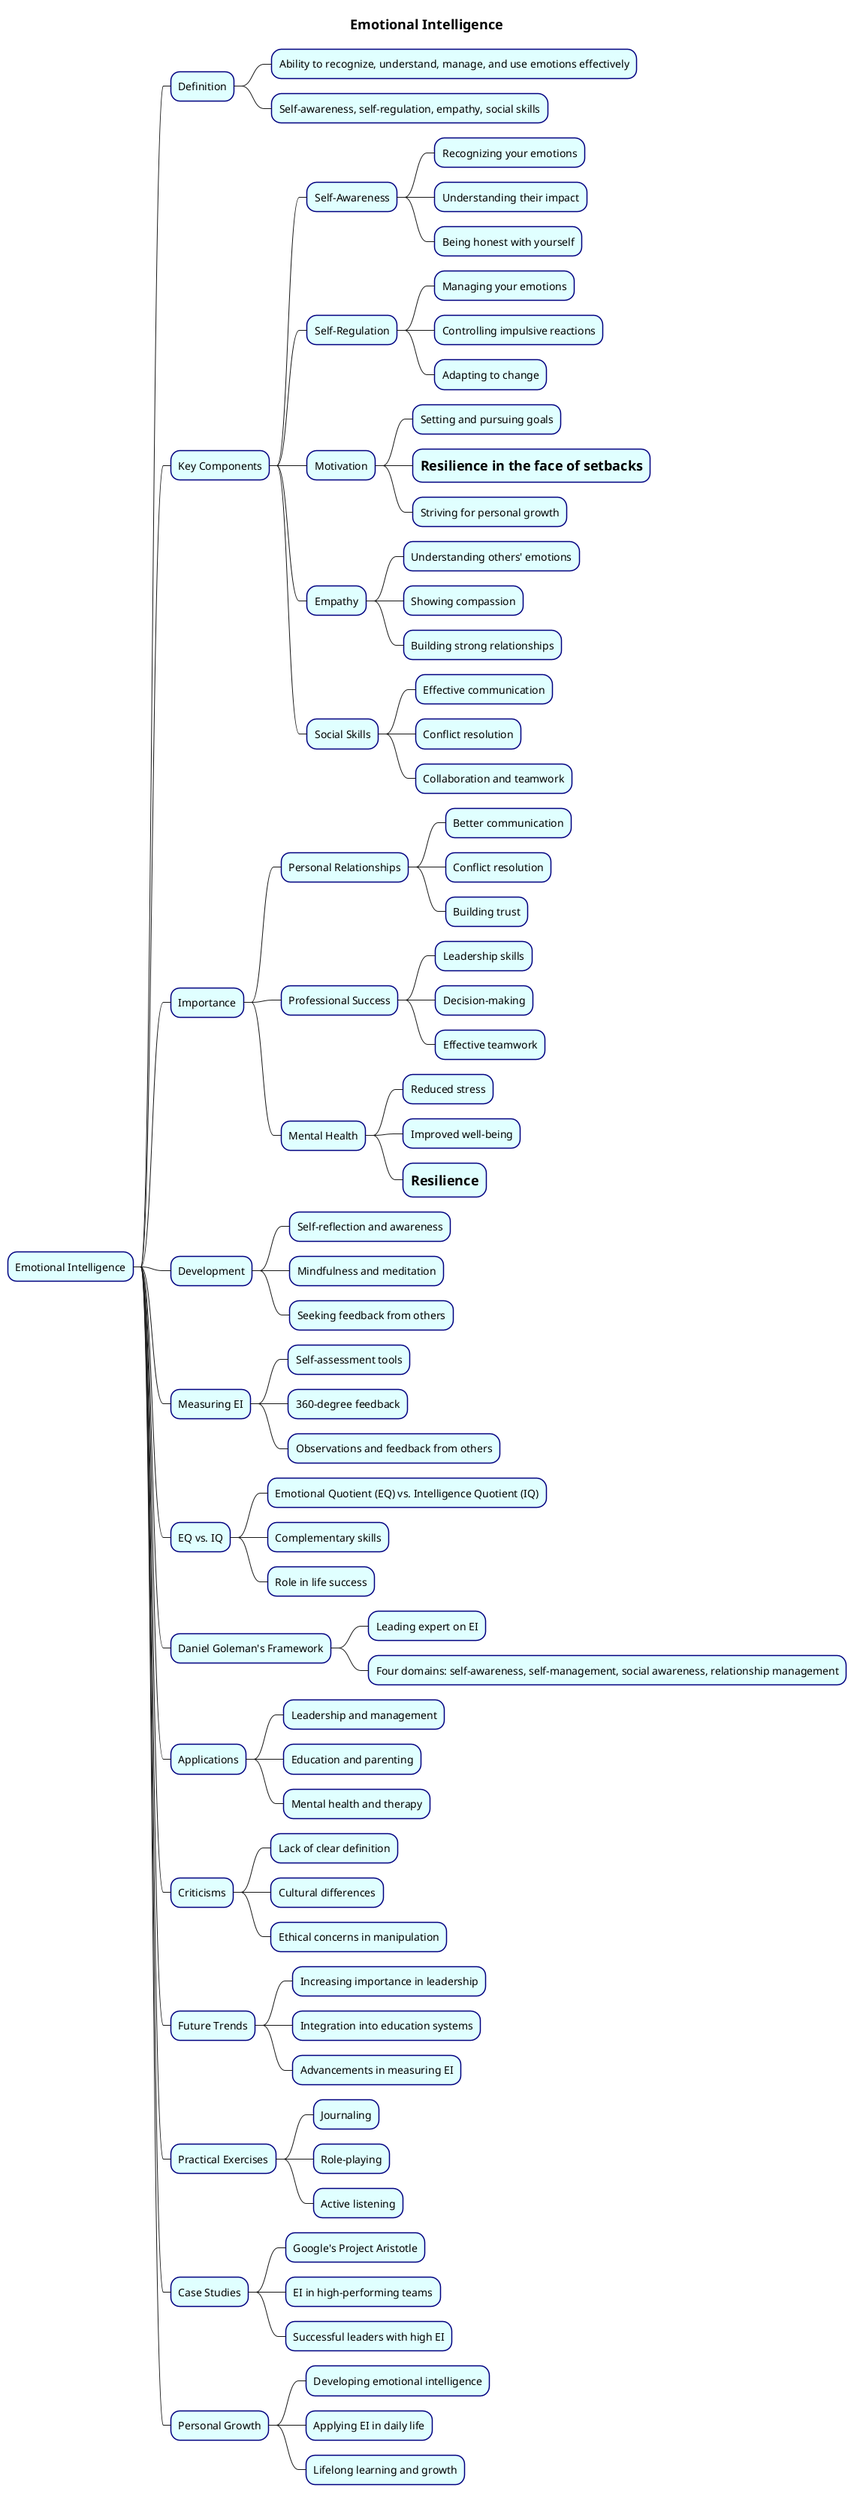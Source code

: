 @startmindmap
title =Emotional Intelligence

skinparam node {
    BackgroundColor LightCyan
    BorderColor Navy
}

* Emotional Intelligence
** Definition
*** Ability to recognize, understand, manage, and use emotions effectively
*** Self-awareness, self-regulation, empathy, social skills

** Key Components
*** Self-Awareness
**** Recognizing your emotions
**** Understanding their impact
**** Being honest with yourself

*** Self-Regulation
**** Managing your emotions
**** Controlling impulsive reactions
**** Adapting to change

*** Motivation
**** Setting and pursuing goals
**** =Resilience in the face of setbacks
**** Striving for personal growth

*** Empathy
**** Understanding others' emotions
**** Showing compassion
**** Building strong relationships

*** Social Skills
**** Effective communication
**** Conflict resolution
**** Collaboration and teamwork

** Importance
*** Personal Relationships
**** Better communication
**** Conflict resolution
**** Building trust

*** Professional Success
**** Leadership skills
**** Decision-making
**** Effective teamwork

*** Mental Health
**** Reduced stress
**** Improved well-being
**** =Resilience

** Development
*** Self-reflection and awareness
*** Mindfulness and meditation
*** Seeking feedback from others

** Measuring EI
*** Self-assessment tools
*** 360-degree feedback
*** Observations and feedback from others

** EQ vs. IQ
*** Emotional Quotient (EQ) vs. Intelligence Quotient (IQ)
*** Complementary skills
*** Role in life success

** Daniel Goleman's Framework
*** Leading expert on EI
*** Four domains: self-awareness, self-management, social awareness, relationship management

** Applications
*** Leadership and management
*** Education and parenting
*** Mental health and therapy

** Criticisms
*** Lack of clear definition
*** Cultural differences
*** Ethical concerns in manipulation

** Future Trends
*** Increasing importance in leadership
*** Integration into education systems
*** Advancements in measuring EI

** Practical Exercises
*** Journaling
*** Role-playing
*** Active listening

** Case Studies
*** Google's Project Aristotle
*** EI in high-performing teams
*** Successful leaders with high EI

** Personal Growth
*** Developing emotional intelligence
*** Applying EI in daily life
*** Lifelong learning and growth
@endmindmap
